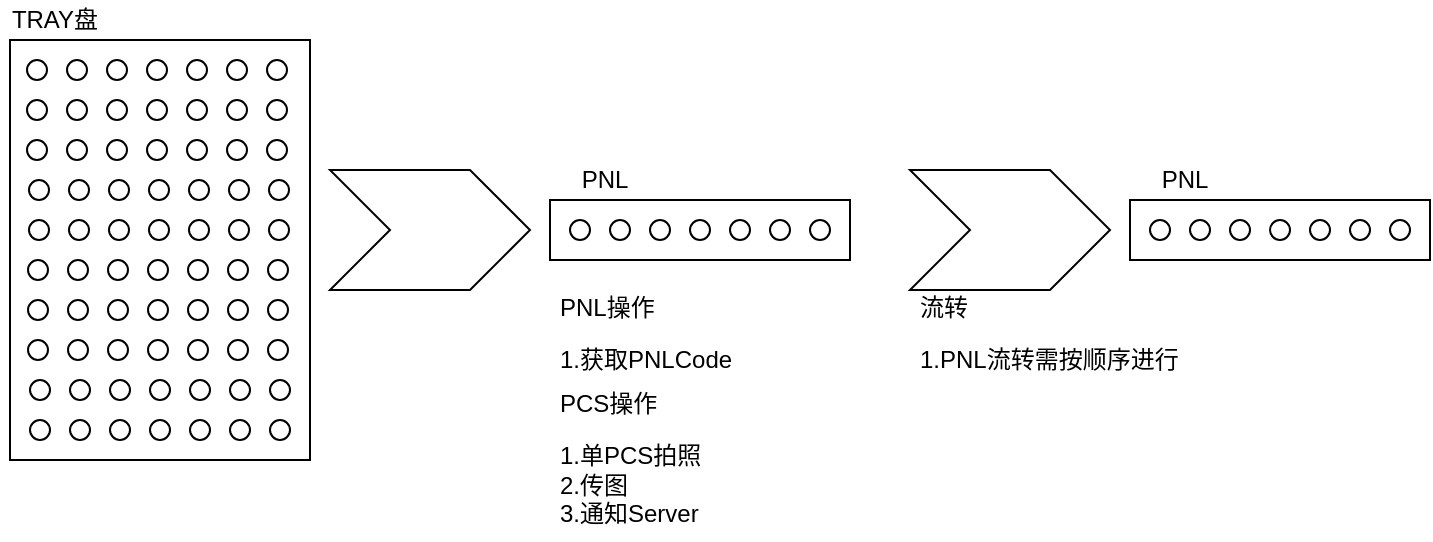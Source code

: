 <mxfile version="13.8.0" type="github">
  <diagram id="Tv_DxE1UvmHW5Ng8PQFv" name="第 1 页">
    <mxGraphModel dx="1108" dy="1619" grid="1" gridSize="10" guides="1" tooltips="1" connect="1" arrows="1" fold="1" page="1" pageScale="1" pageWidth="827" pageHeight="1169" math="0" shadow="0">
      <root>
        <mxCell id="0" />
        <mxCell id="1" parent="0" />
        <mxCell id="Gw61-tyBEQuD_TWDLa6r-95" value="" style="rounded=0;whiteSpace=wrap;html=1;" vertex="1" parent="1">
          <mxGeometry x="310" y="80" width="150" height="30" as="geometry" />
        </mxCell>
        <mxCell id="Gw61-tyBEQuD_TWDLa6r-86" value="" style="rounded=0;whiteSpace=wrap;html=1;" vertex="1" parent="1">
          <mxGeometry x="40" width="150" height="210" as="geometry" />
        </mxCell>
        <mxCell id="Gw61-tyBEQuD_TWDLa6r-2" value="" style="ellipse;whiteSpace=wrap;html=1;aspect=fixed;" vertex="1" parent="1">
          <mxGeometry x="50" y="190" width="10" height="10" as="geometry" />
        </mxCell>
        <mxCell id="Gw61-tyBEQuD_TWDLa6r-3" value="" style="ellipse;whiteSpace=wrap;html=1;aspect=fixed;" vertex="1" parent="1">
          <mxGeometry x="70" y="190" width="10" height="10" as="geometry" />
        </mxCell>
        <mxCell id="Gw61-tyBEQuD_TWDLa6r-4" value="" style="ellipse;whiteSpace=wrap;html=1;aspect=fixed;" vertex="1" parent="1">
          <mxGeometry x="90" y="190" width="10" height="10" as="geometry" />
        </mxCell>
        <mxCell id="Gw61-tyBEQuD_TWDLa6r-5" value="" style="ellipse;whiteSpace=wrap;html=1;aspect=fixed;" vertex="1" parent="1">
          <mxGeometry x="110" y="190" width="10" height="10" as="geometry" />
        </mxCell>
        <mxCell id="Gw61-tyBEQuD_TWDLa6r-6" value="" style="ellipse;whiteSpace=wrap;html=1;aspect=fixed;" vertex="1" parent="1">
          <mxGeometry x="130" y="190" width="10" height="10" as="geometry" />
        </mxCell>
        <mxCell id="Gw61-tyBEQuD_TWDLa6r-7" value="" style="ellipse;whiteSpace=wrap;html=1;aspect=fixed;" vertex="1" parent="1">
          <mxGeometry x="150" y="190" width="10" height="10" as="geometry" />
        </mxCell>
        <mxCell id="Gw61-tyBEQuD_TWDLa6r-8" value="" style="ellipse;whiteSpace=wrap;html=1;aspect=fixed;" vertex="1" parent="1">
          <mxGeometry x="170" y="190" width="10" height="10" as="geometry" />
        </mxCell>
        <mxCell id="Gw61-tyBEQuD_TWDLa6r-14" value="" style="ellipse;whiteSpace=wrap;html=1;aspect=fixed;" vertex="1" parent="1">
          <mxGeometry x="50" y="170" width="10" height="10" as="geometry" />
        </mxCell>
        <mxCell id="Gw61-tyBEQuD_TWDLa6r-15" value="" style="ellipse;whiteSpace=wrap;html=1;aspect=fixed;" vertex="1" parent="1">
          <mxGeometry x="70" y="170" width="10" height="10" as="geometry" />
        </mxCell>
        <mxCell id="Gw61-tyBEQuD_TWDLa6r-16" value="" style="ellipse;whiteSpace=wrap;html=1;aspect=fixed;" vertex="1" parent="1">
          <mxGeometry x="90" y="170" width="10" height="10" as="geometry" />
        </mxCell>
        <mxCell id="Gw61-tyBEQuD_TWDLa6r-17" value="" style="ellipse;whiteSpace=wrap;html=1;aspect=fixed;" vertex="1" parent="1">
          <mxGeometry x="110" y="170" width="10" height="10" as="geometry" />
        </mxCell>
        <mxCell id="Gw61-tyBEQuD_TWDLa6r-18" value="" style="ellipse;whiteSpace=wrap;html=1;aspect=fixed;" vertex="1" parent="1">
          <mxGeometry x="130" y="170" width="10" height="10" as="geometry" />
        </mxCell>
        <mxCell id="Gw61-tyBEQuD_TWDLa6r-19" value="" style="ellipse;whiteSpace=wrap;html=1;aspect=fixed;" vertex="1" parent="1">
          <mxGeometry x="150" y="170" width="10" height="10" as="geometry" />
        </mxCell>
        <mxCell id="Gw61-tyBEQuD_TWDLa6r-20" value="" style="ellipse;whiteSpace=wrap;html=1;aspect=fixed;" vertex="1" parent="1">
          <mxGeometry x="170" y="170" width="10" height="10" as="geometry" />
        </mxCell>
        <mxCell id="Gw61-tyBEQuD_TWDLa6r-24" value="" style="ellipse;whiteSpace=wrap;html=1;aspect=fixed;" vertex="1" parent="1">
          <mxGeometry x="49" y="150" width="10" height="10" as="geometry" />
        </mxCell>
        <mxCell id="Gw61-tyBEQuD_TWDLa6r-25" value="" style="ellipse;whiteSpace=wrap;html=1;aspect=fixed;" vertex="1" parent="1">
          <mxGeometry x="69" y="150" width="10" height="10" as="geometry" />
        </mxCell>
        <mxCell id="Gw61-tyBEQuD_TWDLa6r-26" value="" style="ellipse;whiteSpace=wrap;html=1;aspect=fixed;" vertex="1" parent="1">
          <mxGeometry x="89" y="150" width="10" height="10" as="geometry" />
        </mxCell>
        <mxCell id="Gw61-tyBEQuD_TWDLa6r-27" value="" style="ellipse;whiteSpace=wrap;html=1;aspect=fixed;" vertex="1" parent="1">
          <mxGeometry x="109" y="150" width="10" height="10" as="geometry" />
        </mxCell>
        <mxCell id="Gw61-tyBEQuD_TWDLa6r-28" value="" style="ellipse;whiteSpace=wrap;html=1;aspect=fixed;" vertex="1" parent="1">
          <mxGeometry x="129" y="150" width="10" height="10" as="geometry" />
        </mxCell>
        <mxCell id="Gw61-tyBEQuD_TWDLa6r-29" value="" style="ellipse;whiteSpace=wrap;html=1;aspect=fixed;" vertex="1" parent="1">
          <mxGeometry x="149" y="150" width="10" height="10" as="geometry" />
        </mxCell>
        <mxCell id="Gw61-tyBEQuD_TWDLa6r-30" value="" style="ellipse;whiteSpace=wrap;html=1;aspect=fixed;" vertex="1" parent="1">
          <mxGeometry x="169" y="150" width="10" height="10" as="geometry" />
        </mxCell>
        <mxCell id="Gw61-tyBEQuD_TWDLa6r-34" value="" style="ellipse;whiteSpace=wrap;html=1;aspect=fixed;" vertex="1" parent="1">
          <mxGeometry x="49" y="130" width="10" height="10" as="geometry" />
        </mxCell>
        <mxCell id="Gw61-tyBEQuD_TWDLa6r-35" value="" style="ellipse;whiteSpace=wrap;html=1;aspect=fixed;" vertex="1" parent="1">
          <mxGeometry x="69" y="130" width="10" height="10" as="geometry" />
        </mxCell>
        <mxCell id="Gw61-tyBEQuD_TWDLa6r-36" value="" style="ellipse;whiteSpace=wrap;html=1;aspect=fixed;" vertex="1" parent="1">
          <mxGeometry x="89" y="130" width="10" height="10" as="geometry" />
        </mxCell>
        <mxCell id="Gw61-tyBEQuD_TWDLa6r-37" value="" style="ellipse;whiteSpace=wrap;html=1;aspect=fixed;" vertex="1" parent="1">
          <mxGeometry x="109" y="130" width="10" height="10" as="geometry" />
        </mxCell>
        <mxCell id="Gw61-tyBEQuD_TWDLa6r-38" value="" style="ellipse;whiteSpace=wrap;html=1;aspect=fixed;" vertex="1" parent="1">
          <mxGeometry x="129" y="130" width="10" height="10" as="geometry" />
        </mxCell>
        <mxCell id="Gw61-tyBEQuD_TWDLa6r-39" value="" style="ellipse;whiteSpace=wrap;html=1;aspect=fixed;" vertex="1" parent="1">
          <mxGeometry x="149" y="130" width="10" height="10" as="geometry" />
        </mxCell>
        <mxCell id="Gw61-tyBEQuD_TWDLa6r-40" value="" style="ellipse;whiteSpace=wrap;html=1;aspect=fixed;" vertex="1" parent="1">
          <mxGeometry x="169" y="130" width="10" height="10" as="geometry" />
        </mxCell>
        <mxCell id="Gw61-tyBEQuD_TWDLa6r-44" value="" style="ellipse;whiteSpace=wrap;html=1;aspect=fixed;" vertex="1" parent="1">
          <mxGeometry x="49" y="110" width="10" height="10" as="geometry" />
        </mxCell>
        <mxCell id="Gw61-tyBEQuD_TWDLa6r-45" value="" style="ellipse;whiteSpace=wrap;html=1;aspect=fixed;" vertex="1" parent="1">
          <mxGeometry x="69" y="110" width="10" height="10" as="geometry" />
        </mxCell>
        <mxCell id="Gw61-tyBEQuD_TWDLa6r-46" value="" style="ellipse;whiteSpace=wrap;html=1;aspect=fixed;" vertex="1" parent="1">
          <mxGeometry x="89" y="110" width="10" height="10" as="geometry" />
        </mxCell>
        <mxCell id="Gw61-tyBEQuD_TWDLa6r-47" value="" style="ellipse;whiteSpace=wrap;html=1;aspect=fixed;" vertex="1" parent="1">
          <mxGeometry x="109" y="110" width="10" height="10" as="geometry" />
        </mxCell>
        <mxCell id="Gw61-tyBEQuD_TWDLa6r-48" value="" style="ellipse;whiteSpace=wrap;html=1;aspect=fixed;" vertex="1" parent="1">
          <mxGeometry x="129" y="110" width="10" height="10" as="geometry" />
        </mxCell>
        <mxCell id="Gw61-tyBEQuD_TWDLa6r-49" value="" style="ellipse;whiteSpace=wrap;html=1;aspect=fixed;" vertex="1" parent="1">
          <mxGeometry x="149" y="110" width="10" height="10" as="geometry" />
        </mxCell>
        <mxCell id="Gw61-tyBEQuD_TWDLa6r-50" value="" style="ellipse;whiteSpace=wrap;html=1;aspect=fixed;" vertex="1" parent="1">
          <mxGeometry x="169" y="110" width="10" height="10" as="geometry" />
        </mxCell>
        <mxCell id="Gw61-tyBEQuD_TWDLa6r-51" value="" style="ellipse;whiteSpace=wrap;html=1;aspect=fixed;" vertex="1" parent="1">
          <mxGeometry x="49.5" y="90" width="10" height="10" as="geometry" />
        </mxCell>
        <mxCell id="Gw61-tyBEQuD_TWDLa6r-52" value="" style="ellipse;whiteSpace=wrap;html=1;aspect=fixed;" vertex="1" parent="1">
          <mxGeometry x="69.5" y="90" width="10" height="10" as="geometry" />
        </mxCell>
        <mxCell id="Gw61-tyBEQuD_TWDLa6r-53" value="" style="ellipse;whiteSpace=wrap;html=1;aspect=fixed;" vertex="1" parent="1">
          <mxGeometry x="89.5" y="90" width="10" height="10" as="geometry" />
        </mxCell>
        <mxCell id="Gw61-tyBEQuD_TWDLa6r-54" value="" style="ellipse;whiteSpace=wrap;html=1;aspect=fixed;" vertex="1" parent="1">
          <mxGeometry x="109.5" y="90" width="10" height="10" as="geometry" />
        </mxCell>
        <mxCell id="Gw61-tyBEQuD_TWDLa6r-55" value="" style="ellipse;whiteSpace=wrap;html=1;aspect=fixed;" vertex="1" parent="1">
          <mxGeometry x="129.5" y="90" width="10" height="10" as="geometry" />
        </mxCell>
        <mxCell id="Gw61-tyBEQuD_TWDLa6r-56" value="" style="ellipse;whiteSpace=wrap;html=1;aspect=fixed;" vertex="1" parent="1">
          <mxGeometry x="149.5" y="90" width="10" height="10" as="geometry" />
        </mxCell>
        <mxCell id="Gw61-tyBEQuD_TWDLa6r-57" value="" style="ellipse;whiteSpace=wrap;html=1;aspect=fixed;" vertex="1" parent="1">
          <mxGeometry x="169.5" y="90" width="10" height="10" as="geometry" />
        </mxCell>
        <mxCell id="Gw61-tyBEQuD_TWDLa6r-58" value="" style="ellipse;whiteSpace=wrap;html=1;aspect=fixed;" vertex="1" parent="1">
          <mxGeometry x="49.5" y="70" width="10" height="10" as="geometry" />
        </mxCell>
        <mxCell id="Gw61-tyBEQuD_TWDLa6r-59" value="" style="ellipse;whiteSpace=wrap;html=1;aspect=fixed;" vertex="1" parent="1">
          <mxGeometry x="69.5" y="70" width="10" height="10" as="geometry" />
        </mxCell>
        <mxCell id="Gw61-tyBEQuD_TWDLa6r-60" value="" style="ellipse;whiteSpace=wrap;html=1;aspect=fixed;" vertex="1" parent="1">
          <mxGeometry x="89.5" y="70" width="10" height="10" as="geometry" />
        </mxCell>
        <mxCell id="Gw61-tyBEQuD_TWDLa6r-61" value="" style="ellipse;whiteSpace=wrap;html=1;aspect=fixed;" vertex="1" parent="1">
          <mxGeometry x="109.5" y="70" width="10" height="10" as="geometry" />
        </mxCell>
        <mxCell id="Gw61-tyBEQuD_TWDLa6r-62" value="" style="ellipse;whiteSpace=wrap;html=1;aspect=fixed;" vertex="1" parent="1">
          <mxGeometry x="129.5" y="70" width="10" height="10" as="geometry" />
        </mxCell>
        <mxCell id="Gw61-tyBEQuD_TWDLa6r-63" value="" style="ellipse;whiteSpace=wrap;html=1;aspect=fixed;" vertex="1" parent="1">
          <mxGeometry x="149.5" y="70" width="10" height="10" as="geometry" />
        </mxCell>
        <mxCell id="Gw61-tyBEQuD_TWDLa6r-64" value="" style="ellipse;whiteSpace=wrap;html=1;aspect=fixed;" vertex="1" parent="1">
          <mxGeometry x="169.5" y="70" width="10" height="10" as="geometry" />
        </mxCell>
        <mxCell id="Gw61-tyBEQuD_TWDLa6r-65" value="" style="ellipse;whiteSpace=wrap;html=1;aspect=fixed;" vertex="1" parent="1">
          <mxGeometry x="48.5" y="50" width="10" height="10" as="geometry" />
        </mxCell>
        <mxCell id="Gw61-tyBEQuD_TWDLa6r-66" value="" style="ellipse;whiteSpace=wrap;html=1;aspect=fixed;" vertex="1" parent="1">
          <mxGeometry x="68.5" y="50" width="10" height="10" as="geometry" />
        </mxCell>
        <mxCell id="Gw61-tyBEQuD_TWDLa6r-67" value="" style="ellipse;whiteSpace=wrap;html=1;aspect=fixed;" vertex="1" parent="1">
          <mxGeometry x="88.5" y="50" width="10" height="10" as="geometry" />
        </mxCell>
        <mxCell id="Gw61-tyBEQuD_TWDLa6r-68" value="" style="ellipse;whiteSpace=wrap;html=1;aspect=fixed;" vertex="1" parent="1">
          <mxGeometry x="108.5" y="50" width="10" height="10" as="geometry" />
        </mxCell>
        <mxCell id="Gw61-tyBEQuD_TWDLa6r-69" value="" style="ellipse;whiteSpace=wrap;html=1;aspect=fixed;" vertex="1" parent="1">
          <mxGeometry x="128.5" y="50" width="10" height="10" as="geometry" />
        </mxCell>
        <mxCell id="Gw61-tyBEQuD_TWDLa6r-70" value="" style="ellipse;whiteSpace=wrap;html=1;aspect=fixed;" vertex="1" parent="1">
          <mxGeometry x="148.5" y="50" width="10" height="10" as="geometry" />
        </mxCell>
        <mxCell id="Gw61-tyBEQuD_TWDLa6r-71" value="" style="ellipse;whiteSpace=wrap;html=1;aspect=fixed;" vertex="1" parent="1">
          <mxGeometry x="168.5" y="50" width="10" height="10" as="geometry" />
        </mxCell>
        <mxCell id="Gw61-tyBEQuD_TWDLa6r-72" value="" style="ellipse;whiteSpace=wrap;html=1;aspect=fixed;" vertex="1" parent="1">
          <mxGeometry x="48.5" y="30" width="10" height="10" as="geometry" />
        </mxCell>
        <mxCell id="Gw61-tyBEQuD_TWDLa6r-73" value="" style="ellipse;whiteSpace=wrap;html=1;aspect=fixed;" vertex="1" parent="1">
          <mxGeometry x="68.5" y="30" width="10" height="10" as="geometry" />
        </mxCell>
        <mxCell id="Gw61-tyBEQuD_TWDLa6r-74" value="" style="ellipse;whiteSpace=wrap;html=1;aspect=fixed;" vertex="1" parent="1">
          <mxGeometry x="88.5" y="30" width="10" height="10" as="geometry" />
        </mxCell>
        <mxCell id="Gw61-tyBEQuD_TWDLa6r-75" value="" style="ellipse;whiteSpace=wrap;html=1;aspect=fixed;" vertex="1" parent="1">
          <mxGeometry x="108.5" y="30" width="10" height="10" as="geometry" />
        </mxCell>
        <mxCell id="Gw61-tyBEQuD_TWDLa6r-76" value="" style="ellipse;whiteSpace=wrap;html=1;aspect=fixed;" vertex="1" parent="1">
          <mxGeometry x="128.5" y="30" width="10" height="10" as="geometry" />
        </mxCell>
        <mxCell id="Gw61-tyBEQuD_TWDLa6r-77" value="" style="ellipse;whiteSpace=wrap;html=1;aspect=fixed;" vertex="1" parent="1">
          <mxGeometry x="148.5" y="30" width="10" height="10" as="geometry" />
        </mxCell>
        <mxCell id="Gw61-tyBEQuD_TWDLa6r-78" value="" style="ellipse;whiteSpace=wrap;html=1;aspect=fixed;" vertex="1" parent="1">
          <mxGeometry x="168.5" y="30" width="10" height="10" as="geometry" />
        </mxCell>
        <mxCell id="Gw61-tyBEQuD_TWDLa6r-79" value="" style="ellipse;whiteSpace=wrap;html=1;aspect=fixed;" vertex="1" parent="1">
          <mxGeometry x="48.5" y="10" width="10" height="10" as="geometry" />
        </mxCell>
        <mxCell id="Gw61-tyBEQuD_TWDLa6r-80" value="" style="ellipse;whiteSpace=wrap;html=1;aspect=fixed;" vertex="1" parent="1">
          <mxGeometry x="68.5" y="10" width="10" height="10" as="geometry" />
        </mxCell>
        <mxCell id="Gw61-tyBEQuD_TWDLa6r-81" value="" style="ellipse;whiteSpace=wrap;html=1;aspect=fixed;" vertex="1" parent="1">
          <mxGeometry x="88.5" y="10" width="10" height="10" as="geometry" />
        </mxCell>
        <mxCell id="Gw61-tyBEQuD_TWDLa6r-82" value="" style="ellipse;whiteSpace=wrap;html=1;aspect=fixed;" vertex="1" parent="1">
          <mxGeometry x="108.5" y="10" width="10" height="10" as="geometry" />
        </mxCell>
        <mxCell id="Gw61-tyBEQuD_TWDLa6r-83" value="" style="ellipse;whiteSpace=wrap;html=1;aspect=fixed;" vertex="1" parent="1">
          <mxGeometry x="128.5" y="10" width="10" height="10" as="geometry" />
        </mxCell>
        <mxCell id="Gw61-tyBEQuD_TWDLa6r-84" value="" style="ellipse;whiteSpace=wrap;html=1;aspect=fixed;" vertex="1" parent="1">
          <mxGeometry x="148.5" y="10" width="10" height="10" as="geometry" />
        </mxCell>
        <mxCell id="Gw61-tyBEQuD_TWDLa6r-85" value="" style="ellipse;whiteSpace=wrap;html=1;aspect=fixed;" vertex="1" parent="1">
          <mxGeometry x="168.5" y="10" width="10" height="10" as="geometry" />
        </mxCell>
        <mxCell id="Gw61-tyBEQuD_TWDLa6r-87" value="TRAY盘" style="text;html=1;strokeColor=none;fillColor=none;align=center;verticalAlign=middle;whiteSpace=wrap;rounded=0;" vertex="1" parent="1">
          <mxGeometry x="35" y="-20" width="55" height="20" as="geometry" />
        </mxCell>
        <mxCell id="Gw61-tyBEQuD_TWDLa6r-88" value="" style="ellipse;whiteSpace=wrap;html=1;aspect=fixed;" vertex="1" parent="1">
          <mxGeometry x="320" y="90" width="10" height="10" as="geometry" />
        </mxCell>
        <mxCell id="Gw61-tyBEQuD_TWDLa6r-89" value="" style="ellipse;whiteSpace=wrap;html=1;aspect=fixed;" vertex="1" parent="1">
          <mxGeometry x="340" y="90" width="10" height="10" as="geometry" />
        </mxCell>
        <mxCell id="Gw61-tyBEQuD_TWDLa6r-90" value="" style="ellipse;whiteSpace=wrap;html=1;aspect=fixed;" vertex="1" parent="1">
          <mxGeometry x="360" y="90" width="10" height="10" as="geometry" />
        </mxCell>
        <mxCell id="Gw61-tyBEQuD_TWDLa6r-91" value="" style="ellipse;whiteSpace=wrap;html=1;aspect=fixed;" vertex="1" parent="1">
          <mxGeometry x="380" y="90" width="10" height="10" as="geometry" />
        </mxCell>
        <mxCell id="Gw61-tyBEQuD_TWDLa6r-92" value="" style="ellipse;whiteSpace=wrap;html=1;aspect=fixed;" vertex="1" parent="1">
          <mxGeometry x="400" y="90" width="10" height="10" as="geometry" />
        </mxCell>
        <mxCell id="Gw61-tyBEQuD_TWDLa6r-93" value="" style="ellipse;whiteSpace=wrap;html=1;aspect=fixed;" vertex="1" parent="1">
          <mxGeometry x="420" y="90" width="10" height="10" as="geometry" />
        </mxCell>
        <mxCell id="Gw61-tyBEQuD_TWDLa6r-94" value="" style="ellipse;whiteSpace=wrap;html=1;aspect=fixed;" vertex="1" parent="1">
          <mxGeometry x="440" y="90" width="10" height="10" as="geometry" />
        </mxCell>
        <mxCell id="Gw61-tyBEQuD_TWDLa6r-96" value="PNL" style="text;html=1;strokeColor=none;fillColor=none;align=center;verticalAlign=middle;whiteSpace=wrap;rounded=0;" vertex="1" parent="1">
          <mxGeometry x="310" y="60" width="55" height="20" as="geometry" />
        </mxCell>
        <mxCell id="Gw61-tyBEQuD_TWDLa6r-99" value="" style="html=1;shadow=0;dashed=0;align=center;verticalAlign=middle;shape=mxgraph.arrows2.arrow;dy=0;dx=30;notch=30;" vertex="1" parent="1">
          <mxGeometry x="200" y="65" width="100" height="60" as="geometry" />
        </mxCell>
        <mxCell id="Gw61-tyBEQuD_TWDLa6r-100" value="&lt;p&gt;PNL操作&lt;/p&gt;&lt;div&gt;1.获取PNLCode&lt;/div&gt;" style="text;html=1;strokeColor=none;fillColor=none;spacing=5;spacingTop=-20;whiteSpace=wrap;overflow=hidden;rounded=0;" vertex="1" parent="1">
          <mxGeometry x="310" y="125" width="130" height="45" as="geometry" />
        </mxCell>
        <mxCell id="Gw61-tyBEQuD_TWDLa6r-101" style="edgeStyle=orthogonalEdgeStyle;rounded=0;orthogonalLoop=1;jettySize=auto;html=1;exitX=0.5;exitY=1;exitDx=0;exitDy=0;" edge="1" parent="1" source="Gw61-tyBEQuD_TWDLa6r-100" target="Gw61-tyBEQuD_TWDLa6r-100">
          <mxGeometry relative="1" as="geometry" />
        </mxCell>
        <mxCell id="Gw61-tyBEQuD_TWDLa6r-102" value="&lt;p&gt;PCS操作&lt;/p&gt;&lt;div&gt;1.单PCS拍照&lt;/div&gt;&lt;div&gt;2.传图&lt;/div&gt;&lt;div&gt;3.通知Server&lt;/div&gt;" style="text;html=1;strokeColor=none;fillColor=none;spacing=5;spacingTop=-20;whiteSpace=wrap;overflow=hidden;rounded=0;" vertex="1" parent="1">
          <mxGeometry x="310" y="172.5" width="130" height="77.5" as="geometry" />
        </mxCell>
        <mxCell id="Gw61-tyBEQuD_TWDLa6r-103" value="" style="rounded=0;whiteSpace=wrap;html=1;" vertex="1" parent="1">
          <mxGeometry x="600" y="80" width="150" height="30" as="geometry" />
        </mxCell>
        <mxCell id="Gw61-tyBEQuD_TWDLa6r-104" value="" style="ellipse;whiteSpace=wrap;html=1;aspect=fixed;" vertex="1" parent="1">
          <mxGeometry x="610" y="90" width="10" height="10" as="geometry" />
        </mxCell>
        <mxCell id="Gw61-tyBEQuD_TWDLa6r-105" value="" style="ellipse;whiteSpace=wrap;html=1;aspect=fixed;" vertex="1" parent="1">
          <mxGeometry x="630" y="90" width="10" height="10" as="geometry" />
        </mxCell>
        <mxCell id="Gw61-tyBEQuD_TWDLa6r-106" value="" style="ellipse;whiteSpace=wrap;html=1;aspect=fixed;" vertex="1" parent="1">
          <mxGeometry x="650" y="90" width="10" height="10" as="geometry" />
        </mxCell>
        <mxCell id="Gw61-tyBEQuD_TWDLa6r-107" value="" style="ellipse;whiteSpace=wrap;html=1;aspect=fixed;" vertex="1" parent="1">
          <mxGeometry x="670" y="90" width="10" height="10" as="geometry" />
        </mxCell>
        <mxCell id="Gw61-tyBEQuD_TWDLa6r-108" value="" style="ellipse;whiteSpace=wrap;html=1;aspect=fixed;" vertex="1" parent="1">
          <mxGeometry x="690" y="90" width="10" height="10" as="geometry" />
        </mxCell>
        <mxCell id="Gw61-tyBEQuD_TWDLa6r-109" value="" style="ellipse;whiteSpace=wrap;html=1;aspect=fixed;" vertex="1" parent="1">
          <mxGeometry x="710" y="90" width="10" height="10" as="geometry" />
        </mxCell>
        <mxCell id="Gw61-tyBEQuD_TWDLa6r-110" value="" style="ellipse;whiteSpace=wrap;html=1;aspect=fixed;" vertex="1" parent="1">
          <mxGeometry x="730" y="90" width="10" height="10" as="geometry" />
        </mxCell>
        <mxCell id="Gw61-tyBEQuD_TWDLa6r-111" value="PNL" style="text;html=1;strokeColor=none;fillColor=none;align=center;verticalAlign=middle;whiteSpace=wrap;rounded=0;" vertex="1" parent="1">
          <mxGeometry x="600" y="60" width="55" height="20" as="geometry" />
        </mxCell>
        <mxCell id="Gw61-tyBEQuD_TWDLa6r-112" value="" style="html=1;shadow=0;dashed=0;align=center;verticalAlign=middle;shape=mxgraph.arrows2.arrow;dy=0;dx=30;notch=30;" vertex="1" parent="1">
          <mxGeometry x="490" y="65" width="100" height="60" as="geometry" />
        </mxCell>
        <mxCell id="Gw61-tyBEQuD_TWDLa6r-113" value="&lt;p&gt;流转&lt;/p&gt;&lt;div&gt;1.PNL流转需按顺序进行&lt;/div&gt;" style="text;html=1;strokeColor=none;fillColor=none;spacing=5;spacingTop=-20;whiteSpace=wrap;overflow=hidden;rounded=0;" vertex="1" parent="1">
          <mxGeometry x="490" y="125" width="150" height="45" as="geometry" />
        </mxCell>
      </root>
    </mxGraphModel>
  </diagram>
</mxfile>
